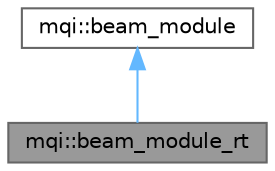 digraph "mqi::beam_module_rt"
{
 // LATEX_PDF_SIZE
  bgcolor="transparent";
  edge [fontname=Helvetica,fontsize=10,labelfontname=Helvetica,labelfontsize=10];
  node [fontname=Helvetica,fontsize=10,shape=box,height=0.2,width=0.4];
  Node1 [id="Node000001",label="mqi::beam_module_rt",height=0.2,width=0.4,color="gray40", fillcolor="grey60", style="filled", fontcolor="black",tooltip="A class for handling photon and electron beams from DICOM-RT plans."];
  Node2 -> Node1 [id="edge1_Node000001_Node000002",dir="back",color="steelblue1",style="solid",tooltip=" "];
  Node2 [id="Node000002",label="mqi::beam_module",height=0.2,width=0.4,color="gray40", fillcolor="white", style="filled",URL="$classmqi_1_1beam__module.html",tooltip="A base class for interpreting DICOM beam data."];
}
